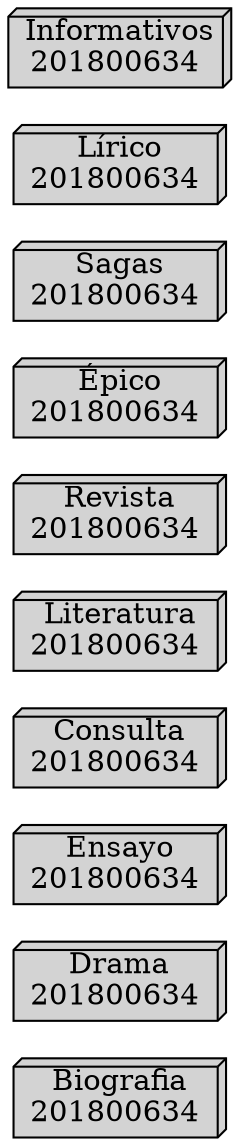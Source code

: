 digraph G {     rankdir = LR;  style = filled; bgcolor = white; color = lightgrey; node[shape=box3d, style = filled]Nodo1138594563[label="Biografia
201800634 "] 
Nodo1835095201[label="Drama
201800634 "] 
Nodo74980125[label="Ensayo
201800634 "] 
Nodo1807105002[label="Consulta
201800634 "] 
Nodo406356990[label="Literatura
201800634 "] 
Nodo1006588001[label="Revista
201800634 "] 
Nodo517239465[label="Épico
201800634 "] 
Nodo1549587223[label="Sagas
201800634 "] 
Nodo936532876[label="Lírico
201800634 "] 
Nodo730357516[label="Informativos
201800634 "] 
}